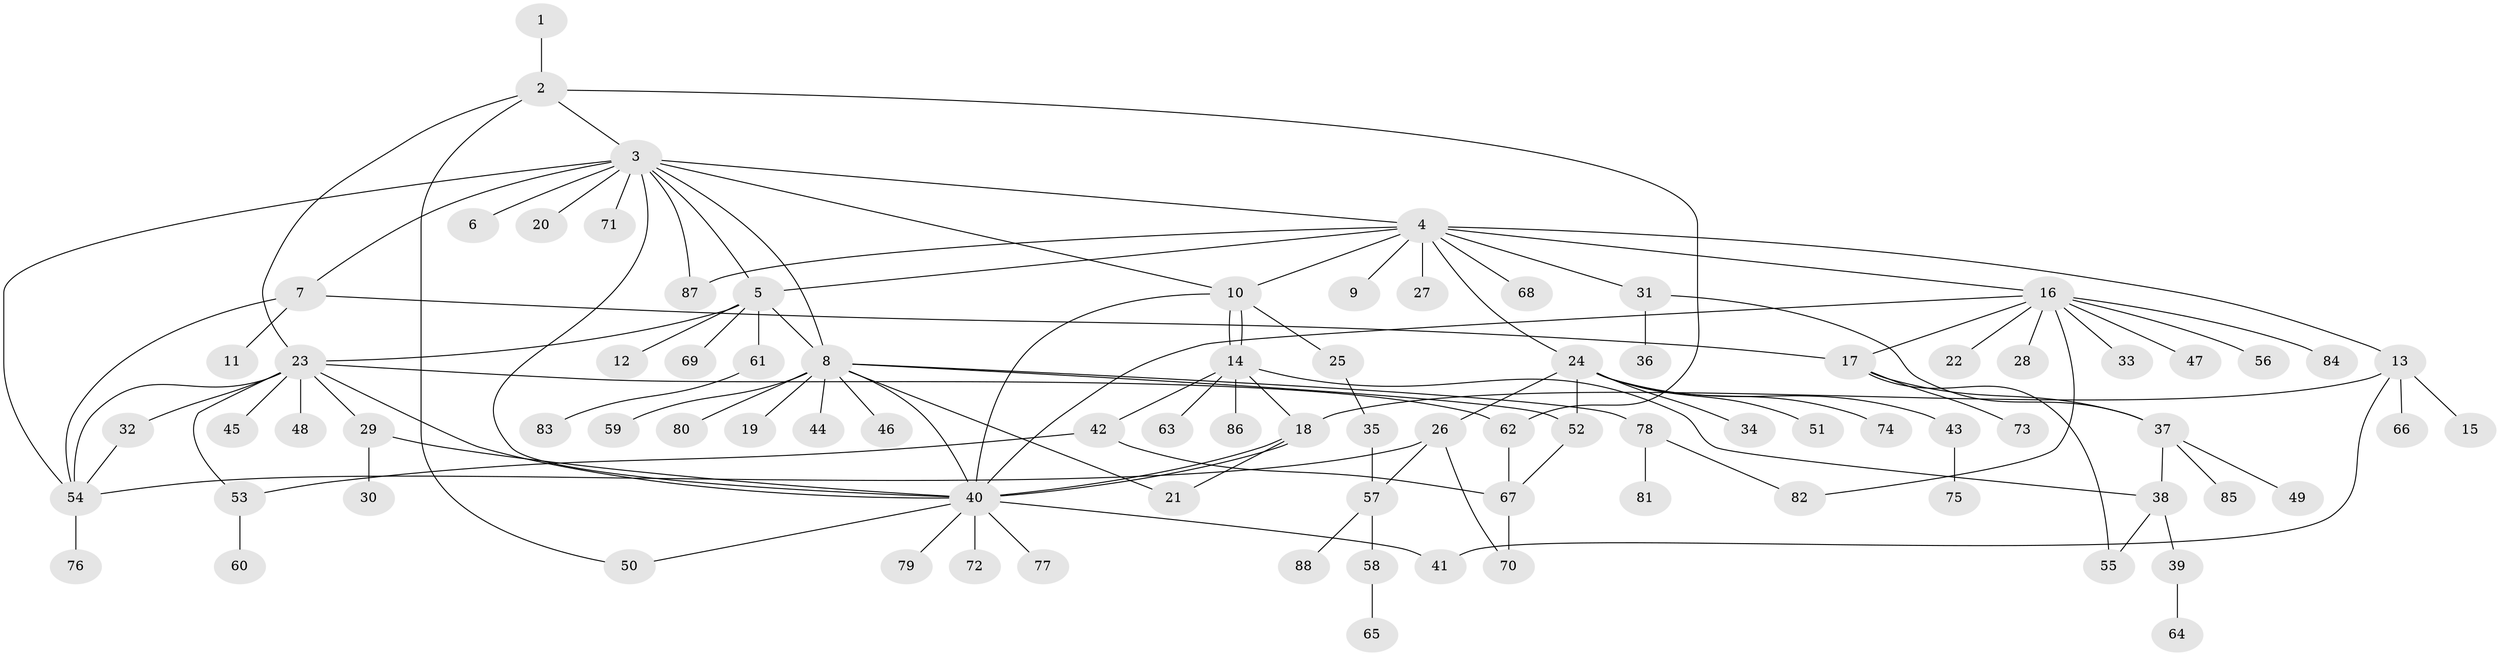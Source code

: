 // coarse degree distribution, {4: 0.17777777777777778, 8: 0.06666666666666667, 6: 0.022222222222222223, 3: 0.06666666666666667, 5: 0.13333333333333333, 1: 0.37777777777777777, 9: 0.022222222222222223, 2: 0.1111111111111111, 7: 0.022222222222222223}
// Generated by graph-tools (version 1.1) at 2025/50/03/04/25 22:50:16]
// undirected, 88 vertices, 120 edges
graph export_dot {
  node [color=gray90,style=filled];
  1;
  2;
  3;
  4;
  5;
  6;
  7;
  8;
  9;
  10;
  11;
  12;
  13;
  14;
  15;
  16;
  17;
  18;
  19;
  20;
  21;
  22;
  23;
  24;
  25;
  26;
  27;
  28;
  29;
  30;
  31;
  32;
  33;
  34;
  35;
  36;
  37;
  38;
  39;
  40;
  41;
  42;
  43;
  44;
  45;
  46;
  47;
  48;
  49;
  50;
  51;
  52;
  53;
  54;
  55;
  56;
  57;
  58;
  59;
  60;
  61;
  62;
  63;
  64;
  65;
  66;
  67;
  68;
  69;
  70;
  71;
  72;
  73;
  74;
  75;
  76;
  77;
  78;
  79;
  80;
  81;
  82;
  83;
  84;
  85;
  86;
  87;
  88;
  1 -- 2;
  2 -- 3;
  2 -- 23;
  2 -- 50;
  2 -- 62;
  3 -- 4;
  3 -- 5;
  3 -- 6;
  3 -- 7;
  3 -- 8;
  3 -- 10;
  3 -- 20;
  3 -- 40;
  3 -- 54;
  3 -- 71;
  3 -- 87;
  4 -- 5;
  4 -- 9;
  4 -- 10;
  4 -- 13;
  4 -- 16;
  4 -- 24;
  4 -- 27;
  4 -- 31;
  4 -- 68;
  4 -- 87;
  5 -- 8;
  5 -- 12;
  5 -- 23;
  5 -- 61;
  5 -- 69;
  7 -- 11;
  7 -- 17;
  7 -- 54;
  8 -- 19;
  8 -- 21;
  8 -- 40;
  8 -- 44;
  8 -- 46;
  8 -- 52;
  8 -- 59;
  8 -- 78;
  8 -- 80;
  10 -- 14;
  10 -- 14;
  10 -- 25;
  10 -- 40;
  13 -- 15;
  13 -- 18;
  13 -- 41;
  13 -- 66;
  14 -- 18;
  14 -- 38;
  14 -- 42;
  14 -- 63;
  14 -- 86;
  16 -- 17;
  16 -- 22;
  16 -- 28;
  16 -- 33;
  16 -- 40;
  16 -- 47;
  16 -- 56;
  16 -- 82;
  16 -- 84;
  17 -- 37;
  17 -- 55;
  17 -- 73;
  18 -- 21;
  18 -- 40;
  18 -- 40;
  23 -- 29;
  23 -- 32;
  23 -- 40;
  23 -- 45;
  23 -- 48;
  23 -- 53;
  23 -- 54;
  23 -- 62;
  24 -- 26;
  24 -- 34;
  24 -- 43;
  24 -- 51;
  24 -- 52;
  24 -- 74;
  25 -- 35;
  26 -- 54;
  26 -- 57;
  26 -- 70;
  29 -- 30;
  29 -- 40;
  31 -- 36;
  31 -- 37;
  32 -- 54;
  35 -- 57;
  37 -- 38;
  37 -- 49;
  37 -- 85;
  38 -- 39;
  38 -- 55;
  39 -- 64;
  40 -- 41;
  40 -- 50;
  40 -- 72;
  40 -- 77;
  40 -- 79;
  42 -- 53;
  42 -- 67;
  43 -- 75;
  52 -- 67;
  53 -- 60;
  54 -- 76;
  57 -- 58;
  57 -- 88;
  58 -- 65;
  61 -- 83;
  62 -- 67;
  67 -- 70;
  78 -- 81;
  78 -- 82;
}
